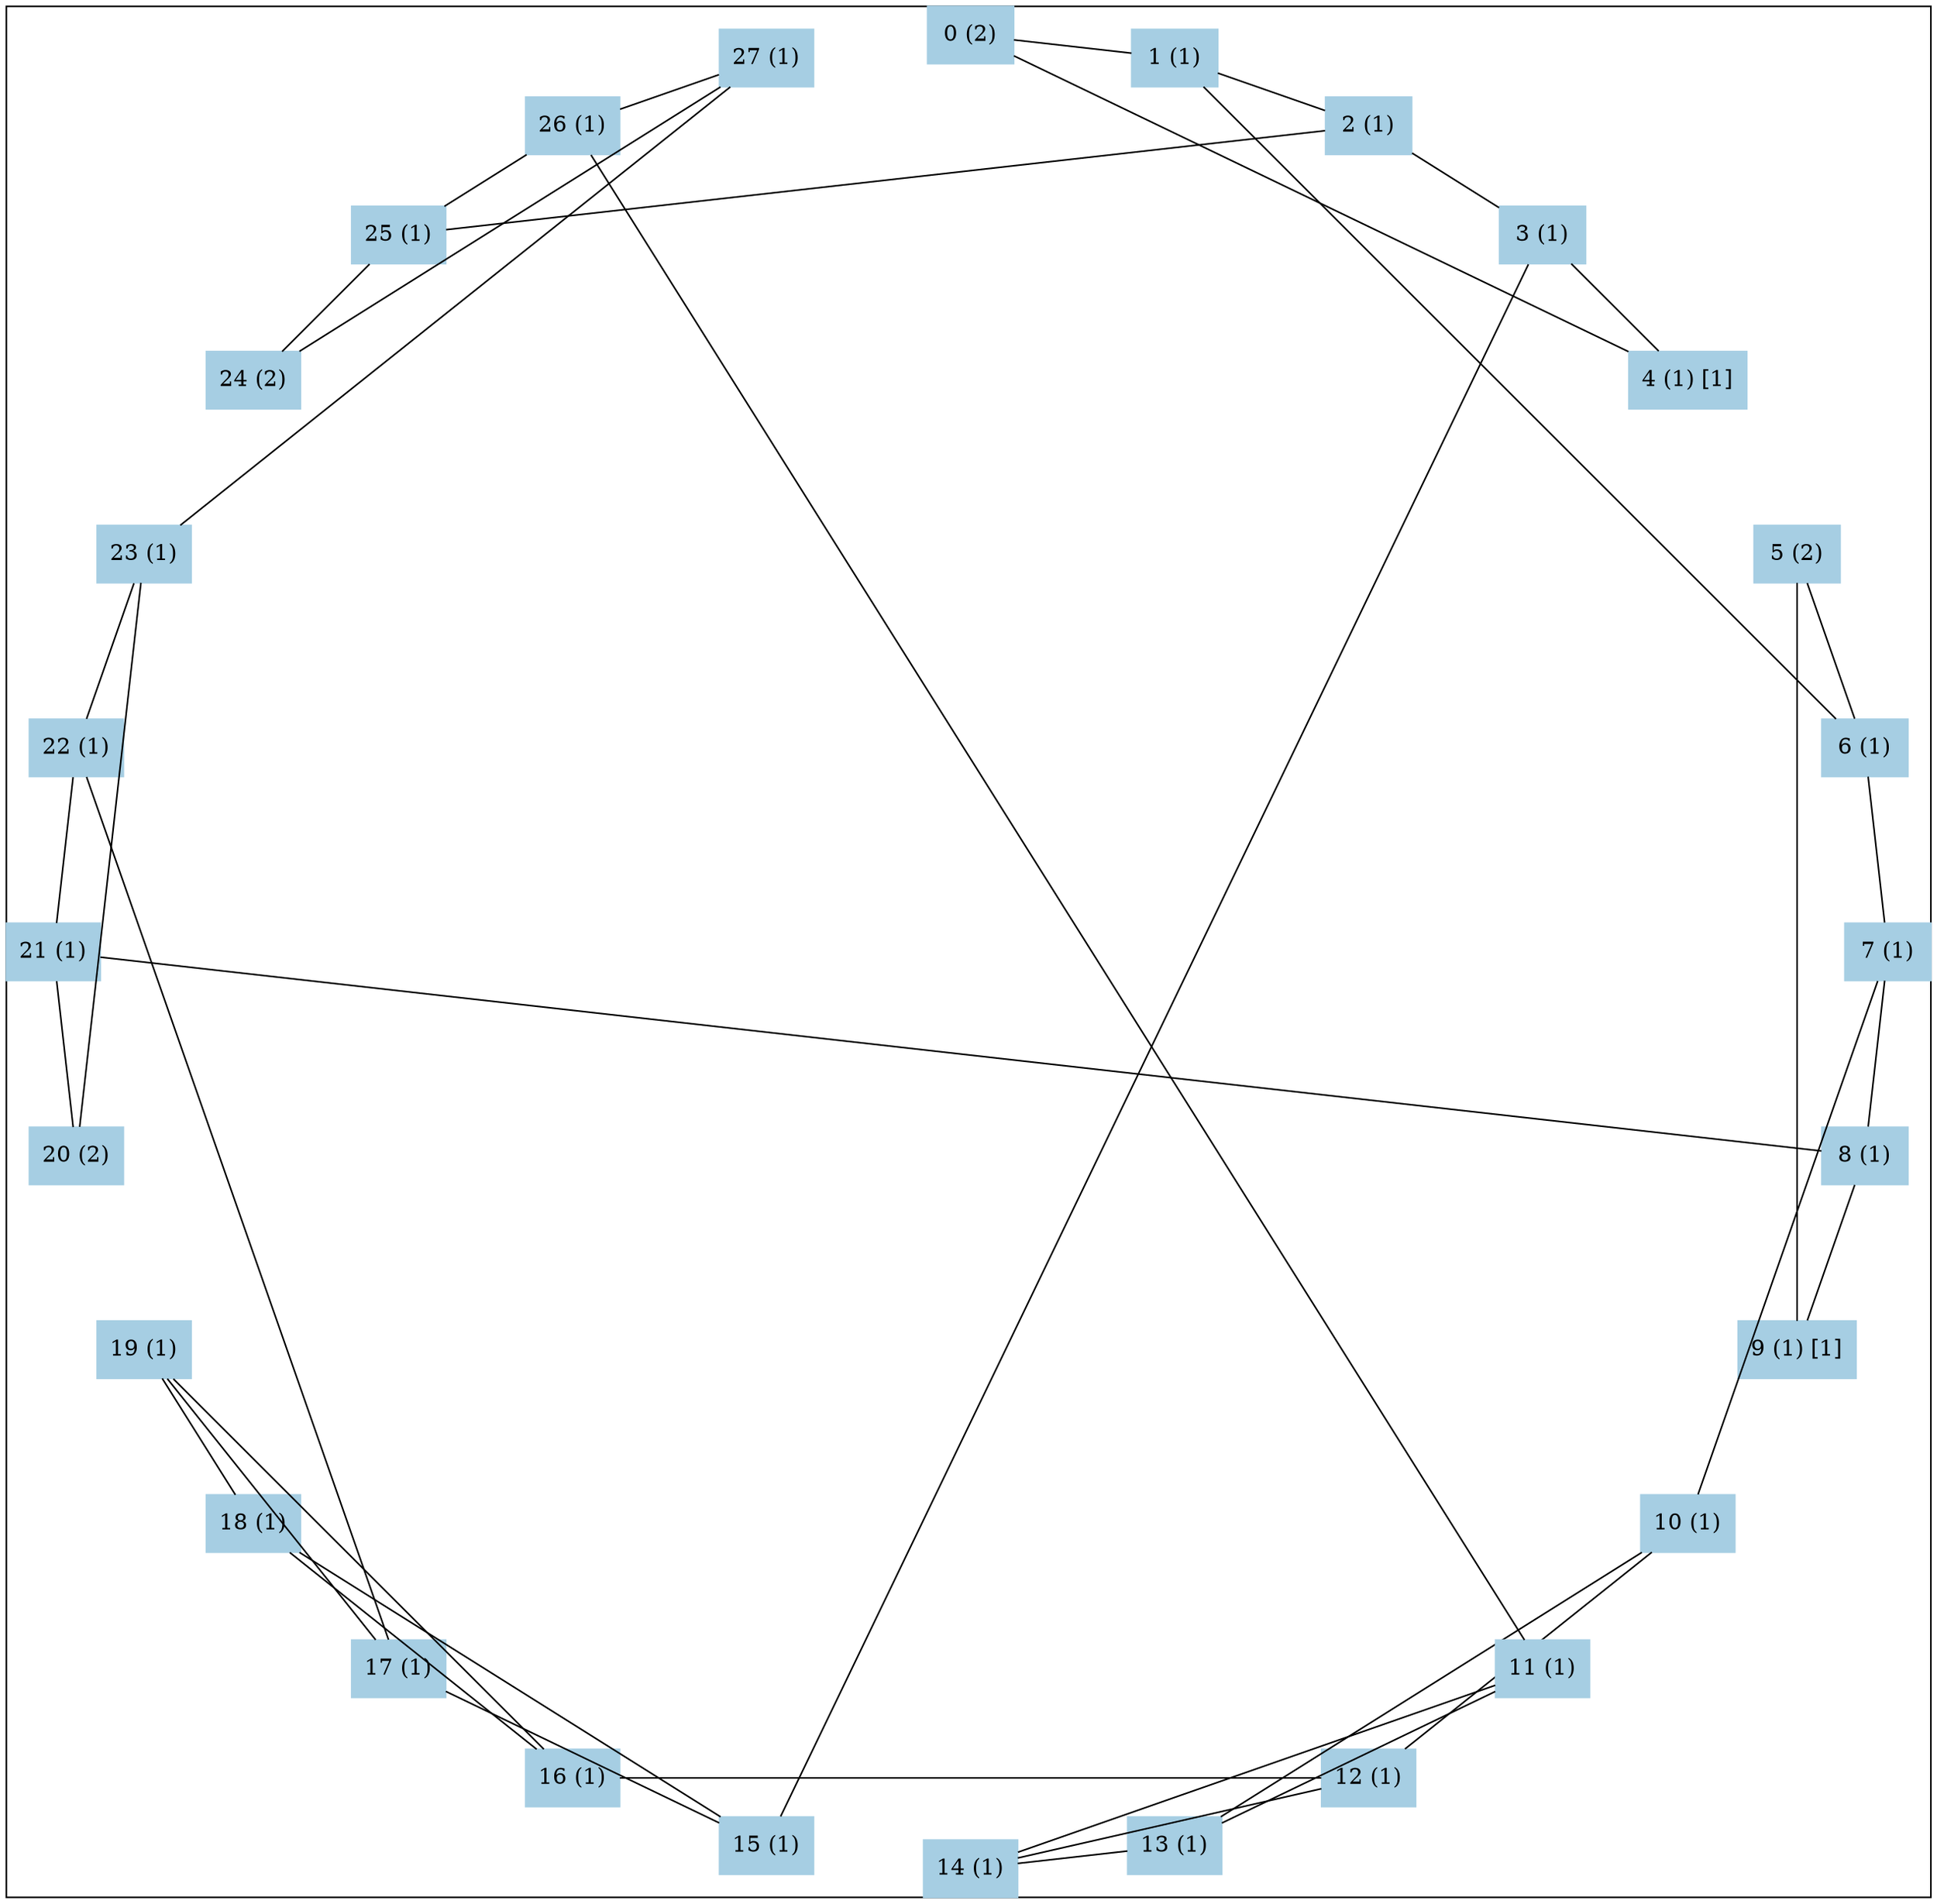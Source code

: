 graph test2 {
	graph [
		charset="utf-8",
		layout=neato
	];
	node [
		shape=box;
		style="solid, filled"
		colorscheme = paired12	];

	subgraph cluster_sub0 {
	node[ color=1 ]
	0[
		pos="5.000, 8.000!", 
		label="0 (2)"
	]
	1[
		pos="6.780, 7.799!", 
		label="1 (1)"
	]
	2[
		pos="8.471, 7.208!", 
		label="2 (1)"
	]
	3[
		pos="9.988, 6.255!", 
		label="3 (1)"
	]
	4[
		pos="11.255, 4.988!", 
		label="4 (1) [1]"
	]
	5[
		pos="12.208, 3.471!", 
		label="5 (2)"
	]
	6[
		pos="12.799, 1.780!", 
		label="6 (1)"
	]
	7[
		pos="13.000, -0.000!", 
		label="7 (1)"
	]
	8[
		pos="12.799, -1.780!", 
		label="8 (1)"
	]
	9[
		pos="12.208, -3.471!", 
		label="9 (1) [1]"
	]
	10[
		pos="11.255, -4.988!", 
		label="10 (1)"
	]
	11[
		pos="9.988, -6.255!", 
		label="11 (1)"
	]
	12[
		pos="8.471, -7.208!", 
		label="12 (1)"
	]
	13[
		pos="6.780, -7.799!", 
		label="13 (1)"
	]
	14[
		pos="5.000, -8.000!", 
		label="14 (1)"
	]
	15[
		pos="3.220, -7.799!", 
		label="15 (1)"
	]
	16[
		pos="1.529, -7.208!", 
		label="16 (1)"
	]
	17[
		pos="0.012, -6.255!", 
		label="17 (1)"
	]
	18[
		pos="-1.255, -4.988!", 
		label="18 (1)"
	]
	19[
		pos="-2.208, -3.471!", 
		label="19 (1)"
	]
	20[
		pos="-2.799, -1.780!", 
		label="20 (2)"
	]
	21[
		pos="-3.000, -0.000!", 
		label="21 (1)"
	]
	22[
		pos="-2.799, 1.780!", 
		label="22 (1)"
	]
	23[
		pos="-2.208, 3.471!", 
		label="23 (1)"
	]
	24[
		pos="-1.255, 4.988!", 
		label="24 (2)"
	]
	25[
		pos="0.012, 6.255!", 
		label="25 (1)"
	]
	26[
		pos="1.529, 7.208!", 
		label="26 (1)"
	]
	27[
		pos="3.220, 7.799!", 
		label="27 (1)"
	]
	}

	0--4
	0--1
	1--2
	1--6
	2--3
	2--25
	3--4
	3--15
	5--9
	5--6
	6--7
	7--8
	7--10
	8--9
	8--21
	10--12
	10--13
	11--14
	11--13
	11--26
	12--14
	12--16
	13--14
	15--17
	15--18
	16--19
	16--18
	17--19
	17--22
	18--19
	20--23
	20--21
	21--22
	22--23
	23--27
	24--27
	24--25
	25--26
	26--27
}